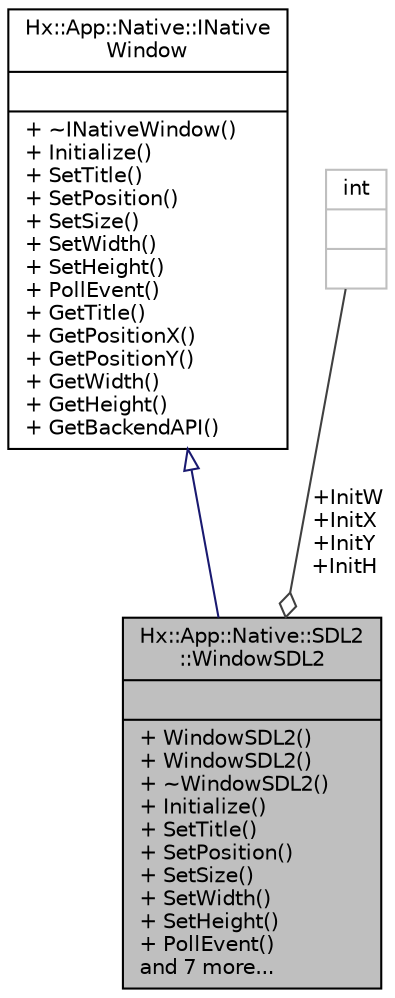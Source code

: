 digraph "Hx::App::Native::SDL2::WindowSDL2"
{
  edge [fontname="Helvetica",fontsize="10",labelfontname="Helvetica",labelfontsize="10"];
  node [fontname="Helvetica",fontsize="10",shape=record];
  Node2 [label="{Hx::App::Native::SDL2\l::WindowSDL2\n||+ WindowSDL2()\l+ WindowSDL2()\l+ ~WindowSDL2()\l+ Initialize()\l+ SetTitle()\l+ SetPosition()\l+ SetSize()\l+ SetWidth()\l+ SetHeight()\l+ PollEvent()\land 7 more...\l}",height=0.2,width=0.4,color="black", fillcolor="grey75", style="filled", fontcolor="black"];
  Node3 -> Node2 [dir="back",color="midnightblue",fontsize="10",style="solid",arrowtail="onormal",fontname="Helvetica"];
  Node3 [label="{Hx::App::Native::INative\lWindow\n||+ ~INativeWindow()\l+ Initialize()\l+ SetTitle()\l+ SetPosition()\l+ SetSize()\l+ SetWidth()\l+ SetHeight()\l+ PollEvent()\l+ GetTitle()\l+ GetPositionX()\l+ GetPositionY()\l+ GetWidth()\l+ GetHeight()\l+ GetBackendAPI()\l}",height=0.2,width=0.4,color="black", fillcolor="white", style="filled",URL="$structHx_1_1App_1_1Native_1_1INativeWindow.html"];
  Node4 -> Node2 [color="grey25",fontsize="10",style="solid",label=" +InitW\n+InitX\n+InitY\n+InitH" ,arrowhead="odiamond",fontname="Helvetica"];
  Node4 [label="{int\n||}",height=0.2,width=0.4,color="grey75", fillcolor="white", style="filled"];
}
